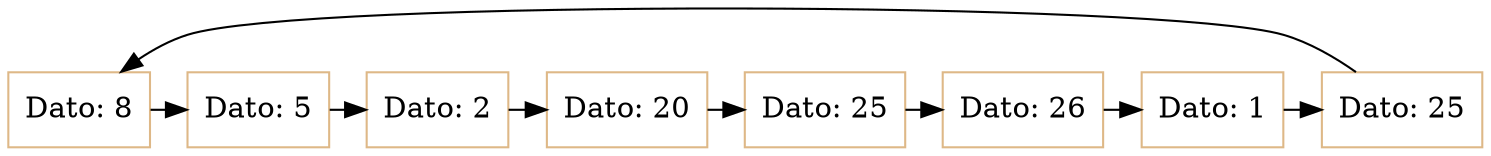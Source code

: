 digraph G {

node[shape=box];

		//generar circular simple 

RR0[label="Dato: 8",color="burlywood"];
RR1[label="Dato: 5",color="burlywood"];
RR2[label="Dato: 2",color="burlywood"];
RR3[label="Dato: 20",color="burlywood"];
RR4[label="Dato: 25",color="burlywood"];
RR5[label="Dato: 26",color="burlywood"];
RR6[label="Dato: 1",color="burlywood"];
RR7[label="Dato: 25",color="burlywood"];
{rank=same; RR0->RR1->RR2->RR3->RR4->RR5->RR6->RR7->RR0;};

}

